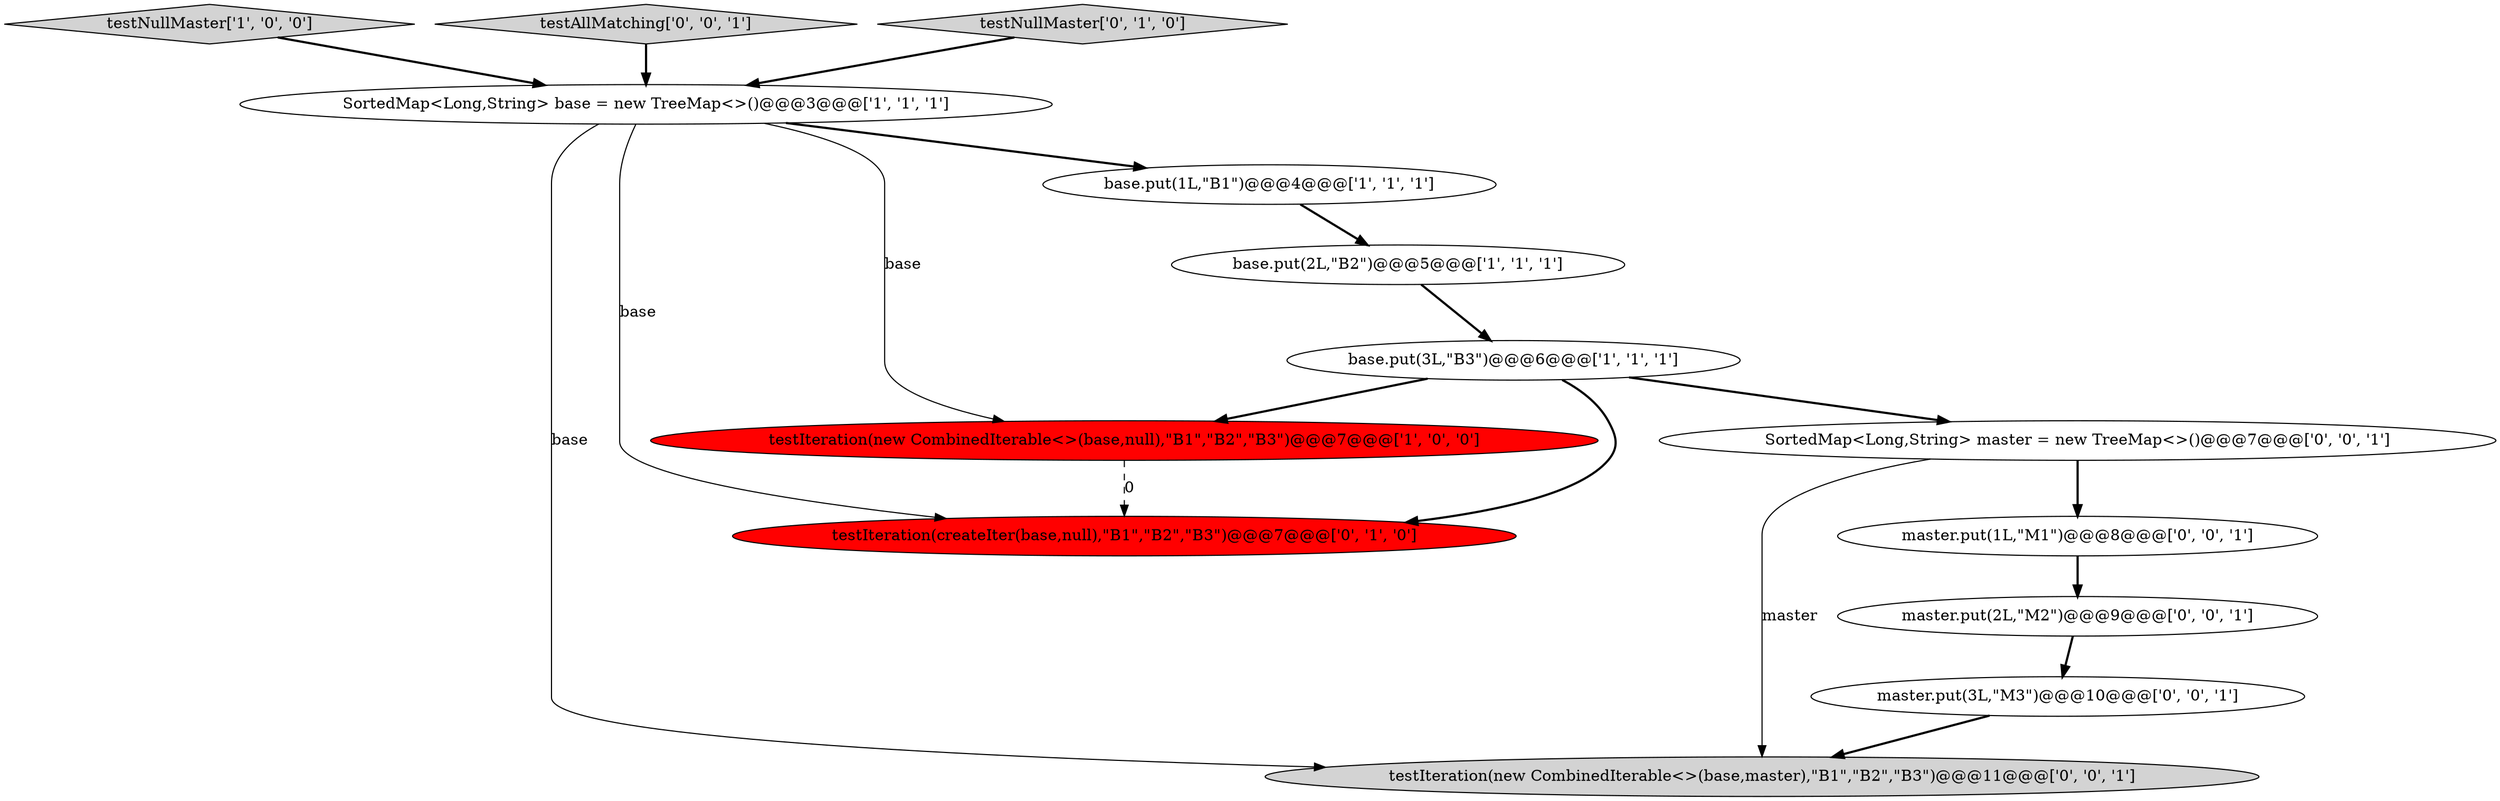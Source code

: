 digraph {
5 [style = filled, label = "base.put(3L,\"B3\")@@@6@@@['1', '1', '1']", fillcolor = white, shape = ellipse image = "AAA0AAABBB1BBB"];
8 [style = filled, label = "master.put(2L,\"M2\")@@@9@@@['0', '0', '1']", fillcolor = white, shape = ellipse image = "AAA0AAABBB3BBB"];
4 [style = filled, label = "testNullMaster['1', '0', '0']", fillcolor = lightgray, shape = diamond image = "AAA0AAABBB1BBB"];
13 [style = filled, label = "master.put(3L,\"M3\")@@@10@@@['0', '0', '1']", fillcolor = white, shape = ellipse image = "AAA0AAABBB3BBB"];
6 [style = filled, label = "testIteration(createIter(base,null),\"B1\",\"B2\",\"B3\")@@@7@@@['0', '1', '0']", fillcolor = red, shape = ellipse image = "AAA1AAABBB2BBB"];
12 [style = filled, label = "testAllMatching['0', '0', '1']", fillcolor = lightgray, shape = diamond image = "AAA0AAABBB3BBB"];
2 [style = filled, label = "base.put(2L,\"B2\")@@@5@@@['1', '1', '1']", fillcolor = white, shape = ellipse image = "AAA0AAABBB1BBB"];
3 [style = filled, label = "testIteration(new CombinedIterable<>(base,null),\"B1\",\"B2\",\"B3\")@@@7@@@['1', '0', '0']", fillcolor = red, shape = ellipse image = "AAA1AAABBB1BBB"];
9 [style = filled, label = "testIteration(new CombinedIterable<>(base,master),\"B1\",\"B2\",\"B3\")@@@11@@@['0', '0', '1']", fillcolor = lightgray, shape = ellipse image = "AAA0AAABBB3BBB"];
0 [style = filled, label = "SortedMap<Long,String> base = new TreeMap<>()@@@3@@@['1', '1', '1']", fillcolor = white, shape = ellipse image = "AAA0AAABBB1BBB"];
11 [style = filled, label = "SortedMap<Long,String> master = new TreeMap<>()@@@7@@@['0', '0', '1']", fillcolor = white, shape = ellipse image = "AAA0AAABBB3BBB"];
7 [style = filled, label = "testNullMaster['0', '1', '0']", fillcolor = lightgray, shape = diamond image = "AAA0AAABBB2BBB"];
10 [style = filled, label = "master.put(1L,\"M1\")@@@8@@@['0', '0', '1']", fillcolor = white, shape = ellipse image = "AAA0AAABBB3BBB"];
1 [style = filled, label = "base.put(1L,\"B1\")@@@4@@@['1', '1', '1']", fillcolor = white, shape = ellipse image = "AAA0AAABBB1BBB"];
5->3 [style = bold, label=""];
0->3 [style = solid, label="base"];
0->9 [style = solid, label="base"];
1->2 [style = bold, label=""];
7->0 [style = bold, label=""];
5->11 [style = bold, label=""];
13->9 [style = bold, label=""];
3->6 [style = dashed, label="0"];
5->6 [style = bold, label=""];
10->8 [style = bold, label=""];
11->10 [style = bold, label=""];
12->0 [style = bold, label=""];
0->1 [style = bold, label=""];
11->9 [style = solid, label="master"];
0->6 [style = solid, label="base"];
8->13 [style = bold, label=""];
4->0 [style = bold, label=""];
2->5 [style = bold, label=""];
}
